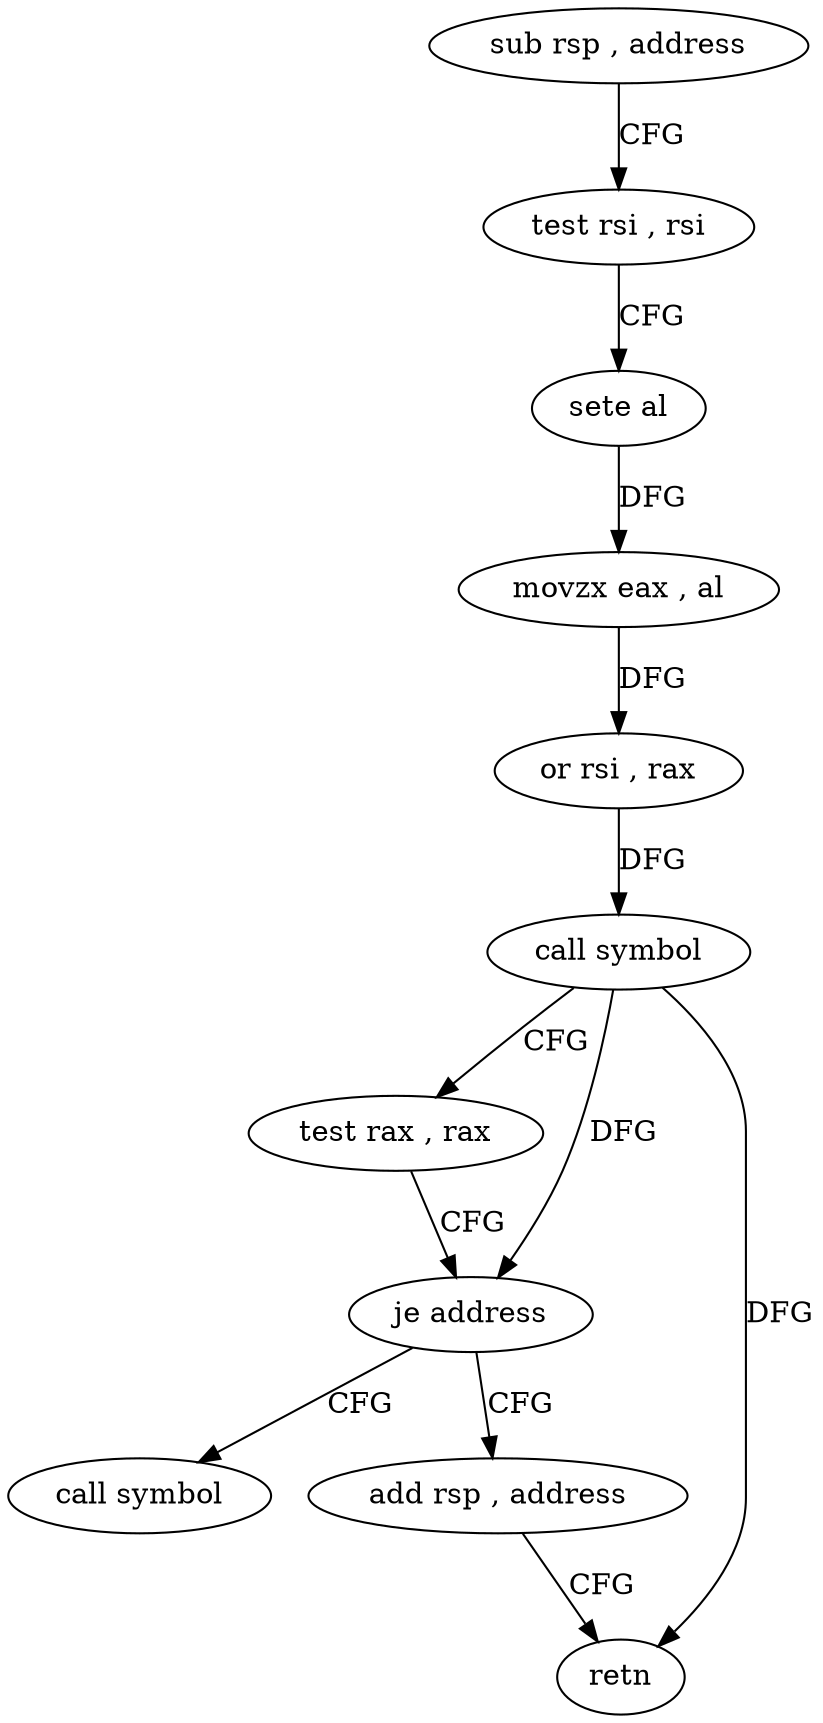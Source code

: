 digraph "func" {
"4377144" [label = "sub rsp , address" ]
"4377148" [label = "test rsi , rsi" ]
"4377151" [label = "sete al" ]
"4377154" [label = "movzx eax , al" ]
"4377157" [label = "or rsi , rax" ]
"4377160" [label = "call symbol" ]
"4377165" [label = "test rax , rax" ]
"4377168" [label = "je address" ]
"4377175" [label = "call symbol" ]
"4377170" [label = "add rsp , address" ]
"4377174" [label = "retn" ]
"4377144" -> "4377148" [ label = "CFG" ]
"4377148" -> "4377151" [ label = "CFG" ]
"4377151" -> "4377154" [ label = "DFG" ]
"4377154" -> "4377157" [ label = "DFG" ]
"4377157" -> "4377160" [ label = "DFG" ]
"4377160" -> "4377165" [ label = "CFG" ]
"4377160" -> "4377168" [ label = "DFG" ]
"4377160" -> "4377174" [ label = "DFG" ]
"4377165" -> "4377168" [ label = "CFG" ]
"4377168" -> "4377175" [ label = "CFG" ]
"4377168" -> "4377170" [ label = "CFG" ]
"4377170" -> "4377174" [ label = "CFG" ]
}
